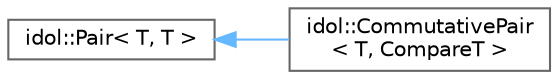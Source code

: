 digraph "Graphical Class Hierarchy"
{
 // LATEX_PDF_SIZE
  bgcolor="transparent";
  edge [fontname=Helvetica,fontsize=10,labelfontname=Helvetica,labelfontsize=10];
  node [fontname=Helvetica,fontsize=10,shape=box,height=0.2,width=0.4];
  rankdir="LR";
  Node0 [id="Node000000",label="idol::Pair\< T, T \>",height=0.2,width=0.4,color="grey40", fillcolor="white", style="filled",URL="$structidol_1_1Pair.html",tooltip=" "];
  Node0 -> Node1 [id="edge161_Node000000_Node000001",dir="back",color="steelblue1",style="solid",tooltip=" "];
  Node1 [id="Node000001",label="idol::CommutativePair\l\< T, CompareT \>",height=0.2,width=0.4,color="grey40", fillcolor="white", style="filled",URL="$structidol_1_1CommutativePair.html",tooltip=" "];
}
